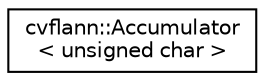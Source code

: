 digraph "Graphical Class Hierarchy"
{
 // LATEX_PDF_SIZE
  edge [fontname="Helvetica",fontsize="10",labelfontname="Helvetica",labelfontsize="10"];
  node [fontname="Helvetica",fontsize="10",shape=record];
  rankdir="LR";
  Node0 [label="cvflann::Accumulator\l\< unsigned char \>",height=0.2,width=0.4,color="black", fillcolor="white", style="filled",URL="$structcvflann_1_1_accumulator_3_01unsigned_01char_01_4.html",tooltip=" "];
}
